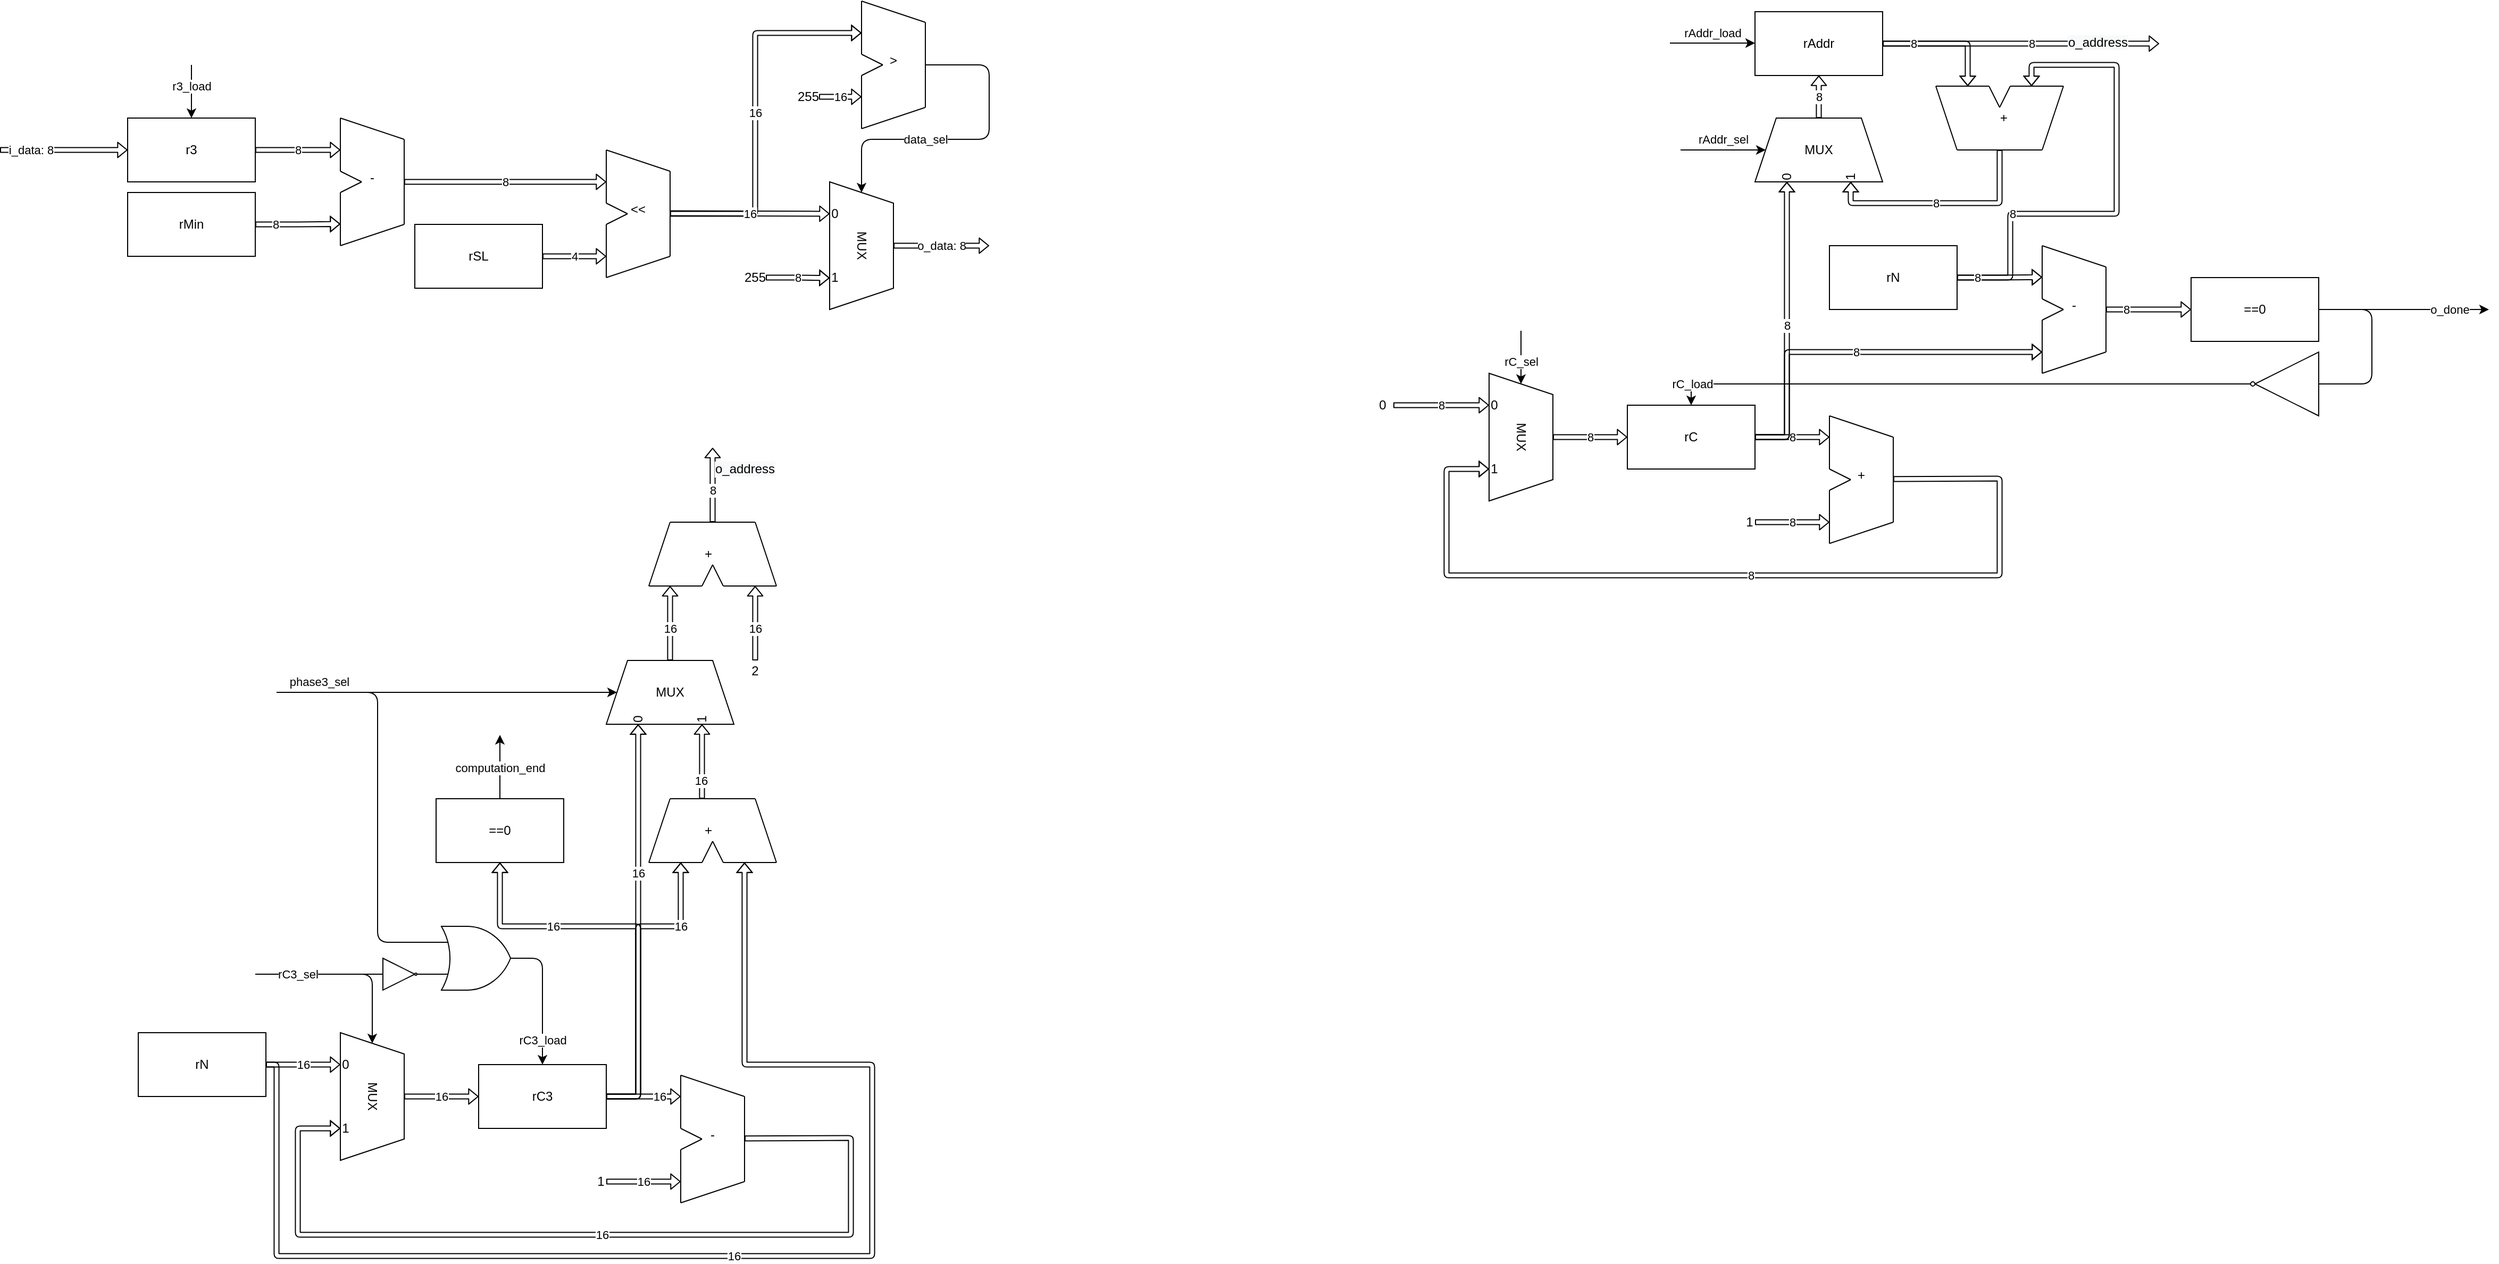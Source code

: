 <mxfile version="14.4.3" type="device"><diagram name="Page-1" id="099fd60b-425b-db50-ffb0-6b813814b670"><mxGraphModel dx="1596" dy="705" grid="1" gridSize="10" guides="1" tooltips="1" connect="1" arrows="1" fold="1" page="1" pageScale="1" pageWidth="850" pageHeight="1100" background="none" math="0" shadow="0"><root><mxCell id="0"/><mxCell id="1" parent="0"/><mxCell id="DctXpo7cY7K24EVwvQZ8-41" value="8" style="shape=flexArrow;endArrow=classic;html=1;width=4.571;endSize=2.617;endWidth=8.816;" parent="1" edge="1"><mxGeometry width="50" height="50" relative="1" as="geometry"><mxPoint x="-420" y="210" as="sourcePoint"/><mxPoint x="-230" y="210" as="targetPoint"/></mxGeometry></mxCell><mxCell id="DctXpo7cY7K24EVwvQZ8-40" value="i_data: 8" style="shape=flexArrow;endArrow=classic;html=1;width=4.571;endSize=2.617;endWidth=8.816;entryX=0;entryY=0.5;entryDx=0;entryDy=0;" parent="1" edge="1"><mxGeometry x="-0.5" width="50" height="50" relative="1" as="geometry"><mxPoint x="-800" y="180" as="sourcePoint"/><mxPoint x="-680" y="180" as="targetPoint"/><mxPoint x="-1" as="offset"/></mxGeometry></mxCell><mxCell id="h8PczWsrWUy8jtuCrL9B-33" value="&#10;&#10;&#10;-&#10;" style="group;fillColor=#FFFFFF;" parent="1" vertex="1" connectable="0"><mxGeometry x="-480" y="150" width="60" height="120" as="geometry"/></mxCell><mxCell id="h8PczWsrWUy8jtuCrL9B-34" value="" style="endArrow=none;html=1;" parent="h8PczWsrWUy8jtuCrL9B-33" edge="1"><mxGeometry width="50" height="50" relative="1" as="geometry"><mxPoint y="120" as="sourcePoint"/><mxPoint y="70" as="targetPoint"/></mxGeometry></mxCell><mxCell id="h8PczWsrWUy8jtuCrL9B-35" value="" style="endArrow=none;html=1;" parent="h8PczWsrWUy8jtuCrL9B-33" edge="1"><mxGeometry width="50" height="50" relative="1" as="geometry"><mxPoint x="60" y="100" as="sourcePoint"/><mxPoint x="60" y="20" as="targetPoint"/></mxGeometry></mxCell><mxCell id="h8PczWsrWUy8jtuCrL9B-36" value="" style="endArrow=none;html=1;" parent="h8PczWsrWUy8jtuCrL9B-33" edge="1"><mxGeometry width="50" height="50" relative="1" as="geometry"><mxPoint y="50" as="sourcePoint"/><mxPoint as="targetPoint"/></mxGeometry></mxCell><mxCell id="h8PczWsrWUy8jtuCrL9B-37" value="" style="endArrow=none;html=1;" parent="h8PczWsrWUy8jtuCrL9B-33" edge="1"><mxGeometry width="50" height="50" relative="1" as="geometry"><mxPoint x="20" y="60" as="sourcePoint"/><mxPoint y="50" as="targetPoint"/></mxGeometry></mxCell><mxCell id="h8PczWsrWUy8jtuCrL9B-38" value="" style="endArrow=none;html=1;" parent="h8PczWsrWUy8jtuCrL9B-33" edge="1"><mxGeometry width="50" height="50" relative="1" as="geometry"><mxPoint x="20" y="60" as="sourcePoint"/><mxPoint y="70" as="targetPoint"/></mxGeometry></mxCell><mxCell id="h8PczWsrWUy8jtuCrL9B-39" value="" style="endArrow=none;html=1;" parent="h8PczWsrWUy8jtuCrL9B-33" edge="1"><mxGeometry width="50" height="50" relative="1" as="geometry"><mxPoint y="120" as="sourcePoint"/><mxPoint x="60" y="100" as="targetPoint"/></mxGeometry></mxCell><mxCell id="h8PczWsrWUy8jtuCrL9B-40" value="" style="endArrow=none;html=1;" parent="h8PczWsrWUy8jtuCrL9B-33" edge="1"><mxGeometry width="50" height="50" relative="1" as="geometry"><mxPoint as="sourcePoint"/><mxPoint x="60" y="20" as="targetPoint"/></mxGeometry></mxCell><mxCell id="h8PczWsrWUy8jtuCrL9B-41" value="rMin" style="rounded=0;whiteSpace=wrap;html=1;fillColor=#FFFFFF;" parent="1" vertex="1"><mxGeometry x="-680" y="220" width="120" height="60" as="geometry"/></mxCell><mxCell id="h8PczWsrWUy8jtuCrL9B-42" value="8" style="shape=flexArrow;endArrow=classic;html=1;width=4.571;endSize=2.617;endWidth=8.816;entryX=0;entryY=0.5;entryDx=0;entryDy=0;exitX=1;exitY=0.5;exitDx=0;exitDy=0;" parent="1" source="h8PczWsrWUy8jtuCrL9B-41" edge="1"><mxGeometry x="-0.5" width="50" height="50" relative="1" as="geometry"><mxPoint x="-600" y="249.58" as="sourcePoint"/><mxPoint x="-480" y="249.58" as="targetPoint"/><mxPoint x="-1" as="offset"/><Array as="points"><mxPoint x="-520" y="250"/></Array></mxGeometry></mxCell><mxCell id="h8PczWsrWUy8jtuCrL9B-51" value="&#10;&#10;&#10;&lt;&lt;" style="group;fillColor=#FFFFFF;" parent="1" vertex="1" connectable="0"><mxGeometry x="-230" y="180" width="60" height="120" as="geometry"/></mxCell><mxCell id="h8PczWsrWUy8jtuCrL9B-52" value="" style="endArrow=none;html=1;" parent="h8PczWsrWUy8jtuCrL9B-51" edge="1"><mxGeometry width="50" height="50" relative="1" as="geometry"><mxPoint y="120" as="sourcePoint"/><mxPoint y="70" as="targetPoint"/></mxGeometry></mxCell><mxCell id="h8PczWsrWUy8jtuCrL9B-53" value="" style="endArrow=none;html=1;" parent="h8PczWsrWUy8jtuCrL9B-51" edge="1"><mxGeometry width="50" height="50" relative="1" as="geometry"><mxPoint x="60" y="100" as="sourcePoint"/><mxPoint x="60" y="20" as="targetPoint"/></mxGeometry></mxCell><mxCell id="h8PczWsrWUy8jtuCrL9B-54" value="" style="endArrow=none;html=1;" parent="h8PczWsrWUy8jtuCrL9B-51" edge="1"><mxGeometry width="50" height="50" relative="1" as="geometry"><mxPoint y="50" as="sourcePoint"/><mxPoint as="targetPoint"/></mxGeometry></mxCell><mxCell id="h8PczWsrWUy8jtuCrL9B-55" value="" style="endArrow=none;html=1;" parent="h8PczWsrWUy8jtuCrL9B-51" edge="1"><mxGeometry width="50" height="50" relative="1" as="geometry"><mxPoint x="20" y="60" as="sourcePoint"/><mxPoint y="50" as="targetPoint"/></mxGeometry></mxCell><mxCell id="h8PczWsrWUy8jtuCrL9B-56" value="" style="endArrow=none;html=1;" parent="h8PczWsrWUy8jtuCrL9B-51" edge="1"><mxGeometry width="50" height="50" relative="1" as="geometry"><mxPoint x="20" y="60" as="sourcePoint"/><mxPoint y="70" as="targetPoint"/></mxGeometry></mxCell><mxCell id="h8PczWsrWUy8jtuCrL9B-57" value="" style="endArrow=none;html=1;" parent="h8PczWsrWUy8jtuCrL9B-51" edge="1"><mxGeometry width="50" height="50" relative="1" as="geometry"><mxPoint y="120" as="sourcePoint"/><mxPoint x="60" y="100" as="targetPoint"/></mxGeometry></mxCell><mxCell id="h8PczWsrWUy8jtuCrL9B-58" value="" style="endArrow=none;html=1;" parent="h8PczWsrWUy8jtuCrL9B-51" edge="1"><mxGeometry width="50" height="50" relative="1" as="geometry"><mxPoint as="sourcePoint"/><mxPoint x="60" y="20" as="targetPoint"/></mxGeometry></mxCell><mxCell id="h8PczWsrWUy8jtuCrL9B-59" value="rSL" style="rounded=0;whiteSpace=wrap;html=1;fillColor=#FFFFFF;" parent="1" vertex="1"><mxGeometry x="-410" y="250" width="120" height="60" as="geometry"/></mxCell><mxCell id="h8PczWsrWUy8jtuCrL9B-60" value="4" style="shape=flexArrow;endArrow=classic;html=1;width=4.571;endSize=2.617;endWidth=8.816;exitX=1;exitY=0.5;exitDx=0;exitDy=0;" parent="1" source="h8PczWsrWUy8jtuCrL9B-59" edge="1"><mxGeometry width="50" height="50" relative="1" as="geometry"><mxPoint x="-410" y="220" as="sourcePoint"/><mxPoint x="-230" y="280" as="targetPoint"/></mxGeometry></mxCell><mxCell id="h8PczWsrWUy8jtuCrL9B-62" value="16" style="shape=flexArrow;endArrow=classic;html=1;width=4.571;endSize=2.617;endWidth=8.816;" parent="1" edge="1"><mxGeometry width="50" height="50" relative="1" as="geometry"><mxPoint x="-170" y="240" as="sourcePoint"/><mxPoint x="10" y="70" as="targetPoint"/><Array as="points"><mxPoint x="-90" y="240"/><mxPoint x="-90" y="70"/></Array></mxGeometry></mxCell><mxCell id="h8PczWsrWUy8jtuCrL9B-63" value="&#10;&#10;&#10;&gt;" style="group;fillColor=#FFFFFF;" parent="1" vertex="1" connectable="0"><mxGeometry x="10" y="40" width="60" height="120" as="geometry"/></mxCell><mxCell id="h8PczWsrWUy8jtuCrL9B-64" value="" style="endArrow=none;html=1;" parent="h8PczWsrWUy8jtuCrL9B-63" edge="1"><mxGeometry width="50" height="50" relative="1" as="geometry"><mxPoint y="120" as="sourcePoint"/><mxPoint y="70" as="targetPoint"/></mxGeometry></mxCell><mxCell id="h8PczWsrWUy8jtuCrL9B-65" value="" style="endArrow=none;html=1;" parent="h8PczWsrWUy8jtuCrL9B-63" edge="1"><mxGeometry width="50" height="50" relative="1" as="geometry"><mxPoint x="60" y="100" as="sourcePoint"/><mxPoint x="60" y="20" as="targetPoint"/></mxGeometry></mxCell><mxCell id="h8PczWsrWUy8jtuCrL9B-66" value="" style="endArrow=none;html=1;" parent="h8PczWsrWUy8jtuCrL9B-63" edge="1"><mxGeometry width="50" height="50" relative="1" as="geometry"><mxPoint y="50" as="sourcePoint"/><mxPoint as="targetPoint"/></mxGeometry></mxCell><mxCell id="h8PczWsrWUy8jtuCrL9B-67" value="" style="endArrow=none;html=1;" parent="h8PczWsrWUy8jtuCrL9B-63" edge="1"><mxGeometry width="50" height="50" relative="1" as="geometry"><mxPoint x="20" y="60" as="sourcePoint"/><mxPoint y="50" as="targetPoint"/></mxGeometry></mxCell><mxCell id="h8PczWsrWUy8jtuCrL9B-68" value="" style="endArrow=none;html=1;" parent="h8PczWsrWUy8jtuCrL9B-63" edge="1"><mxGeometry width="50" height="50" relative="1" as="geometry"><mxPoint x="20" y="60" as="sourcePoint"/><mxPoint y="70" as="targetPoint"/></mxGeometry></mxCell><mxCell id="h8PczWsrWUy8jtuCrL9B-69" value="" style="endArrow=none;html=1;" parent="h8PczWsrWUy8jtuCrL9B-63" edge="1"><mxGeometry width="50" height="50" relative="1" as="geometry"><mxPoint y="120" as="sourcePoint"/><mxPoint x="60" y="100" as="targetPoint"/></mxGeometry></mxCell><mxCell id="h8PczWsrWUy8jtuCrL9B-70" value="" style="endArrow=none;html=1;" parent="h8PczWsrWUy8jtuCrL9B-63" edge="1"><mxGeometry width="50" height="50" relative="1" as="geometry"><mxPoint as="sourcePoint"/><mxPoint x="60" y="20" as="targetPoint"/></mxGeometry></mxCell><mxCell id="h8PczWsrWUy8jtuCrL9B-71" value="16" style="shape=flexArrow;endArrow=classic;html=1;width=4.571;endSize=2.617;endWidth=8.816;" parent="1" edge="1"><mxGeometry width="50" height="50" relative="1" as="geometry"><mxPoint x="-30" y="130" as="sourcePoint"/><mxPoint x="10" y="130" as="targetPoint"/></mxGeometry></mxCell><mxCell id="h8PczWsrWUy8jtuCrL9B-73" value="255" style="text;html=1;strokeColor=none;fillColor=none;align=center;verticalAlign=middle;whiteSpace=wrap;rounded=0;" parent="1" vertex="1"><mxGeometry x="-50" y="120" width="20" height="20" as="geometry"/></mxCell><mxCell id="h8PczWsrWUy8jtuCrL9B-74" value="" style="group" parent="1" vertex="1" connectable="0"><mxGeometry x="-20" y="210" width="60" height="120" as="geometry"/></mxCell><mxCell id="h8PczWsrWUy8jtuCrL9B-75" value="MUX" style="shape=trapezoid;perimeter=trapezoidPerimeter;whiteSpace=wrap;html=1;fixedSize=1;size=20;rotation=90;" parent="h8PczWsrWUy8jtuCrL9B-74" vertex="1"><mxGeometry x="-30" y="30" width="120" height="60" as="geometry"/></mxCell><mxCell id="h8PczWsrWUy8jtuCrL9B-76" value="0" style="text;html=1;strokeColor=none;fillColor=none;align=center;verticalAlign=middle;whiteSpace=wrap;rounded=0;" parent="h8PczWsrWUy8jtuCrL9B-74" vertex="1"><mxGeometry y="20" width="10" height="20" as="geometry"/></mxCell><mxCell id="h8PczWsrWUy8jtuCrL9B-77" value="1" style="text;html=1;strokeColor=none;fillColor=none;align=center;verticalAlign=middle;whiteSpace=wrap;rounded=0;" parent="h8PczWsrWUy8jtuCrL9B-74" vertex="1"><mxGeometry y="80" width="10" height="20" as="geometry"/></mxCell><mxCell id="h8PczWsrWUy8jtuCrL9B-78" value="8" style="shape=flexArrow;endArrow=classic;html=1;width=4.571;endSize=2.617;endWidth=8.816;entryX=0;entryY=0.5;entryDx=0;entryDy=0;" parent="1" edge="1"><mxGeometry width="50" height="50" relative="1" as="geometry"><mxPoint x="-80" y="300" as="sourcePoint"/><mxPoint x="-20" y="300.42" as="targetPoint"/><Array as="points"><mxPoint x="-50" y="300"/></Array></mxGeometry></mxCell><mxCell id="h8PczWsrWUy8jtuCrL9B-79" value="255" style="text;html=1;strokeColor=none;fillColor=none;align=center;verticalAlign=middle;whiteSpace=wrap;rounded=0;" parent="1" vertex="1"><mxGeometry x="-100" y="290" width="20" height="20" as="geometry"/></mxCell><mxCell id="h8PczWsrWUy8jtuCrL9B-80" value="data_sel" style="endArrow=classic;html=1;entryX=0;entryY=0.5;entryDx=0;entryDy=0;" parent="1" target="h8PczWsrWUy8jtuCrL9B-75" edge="1"><mxGeometry x="0.267" width="50" height="50" relative="1" as="geometry"><mxPoint x="70" y="100" as="sourcePoint"/><mxPoint x="-180" y="210" as="targetPoint"/><Array as="points"><mxPoint x="130" y="100"/><mxPoint x="130" y="170"/><mxPoint x="10" y="170"/></Array><mxPoint as="offset"/></mxGeometry></mxCell><mxCell id="h8PczWsrWUy8jtuCrL9B-81" value="o_data: 8" style="shape=flexArrow;endArrow=classic;html=1;width=4.571;endSize=2.617;endWidth=8.816;exitX=0.5;exitY=0;exitDx=0;exitDy=0;" parent="1" source="h8PczWsrWUy8jtuCrL9B-75" edge="1"><mxGeometry width="50" height="50" relative="1" as="geometry"><mxPoint x="-70" y="310" as="sourcePoint"/><mxPoint x="130" y="270" as="targetPoint"/><Array as="points"/></mxGeometry></mxCell><mxCell id="h8PczWsrWUy8jtuCrL9B-106" value="" style="group" parent="1" vertex="1" connectable="0"><mxGeometry x="600" y="390" width="60" height="120" as="geometry"/></mxCell><mxCell id="h8PczWsrWUy8jtuCrL9B-107" value="MUX" style="shape=trapezoid;perimeter=trapezoidPerimeter;whiteSpace=wrap;html=1;fixedSize=1;size=20;rotation=90;" parent="h8PczWsrWUy8jtuCrL9B-106" vertex="1"><mxGeometry x="-30" y="30" width="120" height="60" as="geometry"/></mxCell><mxCell id="h8PczWsrWUy8jtuCrL9B-108" value="0" style="text;html=1;strokeColor=none;fillColor=none;align=center;verticalAlign=middle;whiteSpace=wrap;rounded=0;" parent="h8PczWsrWUy8jtuCrL9B-106" vertex="1"><mxGeometry y="20" width="10" height="20" as="geometry"/></mxCell><mxCell id="h8PczWsrWUy8jtuCrL9B-109" value="1" style="text;html=1;strokeColor=none;fillColor=none;align=center;verticalAlign=middle;whiteSpace=wrap;rounded=0;" parent="h8PczWsrWUy8jtuCrL9B-106" vertex="1"><mxGeometry y="80" width="10" height="20" as="geometry"/></mxCell><mxCell id="h8PczWsrWUy8jtuCrL9B-110" value="rC_sel" style="endArrow=classic;html=1;entryX=0;entryY=0.5;entryDx=0;entryDy=0;" parent="1" target="h8PczWsrWUy8jtuCrL9B-107" edge="1"><mxGeometry x="0.2" width="50" height="50" relative="1" as="geometry"><mxPoint x="630" y="350" as="sourcePoint"/><mxPoint x="790" y="430" as="targetPoint"/><mxPoint y="-1" as="offset"/></mxGeometry></mxCell><mxCell id="h8PczWsrWUy8jtuCrL9B-111" value="rC" style="rounded=0;whiteSpace=wrap;html=1;fillColor=#FFFFFF;" parent="1" vertex="1"><mxGeometry x="730" y="420" width="120" height="60" as="geometry"/></mxCell><mxCell id="h8PczWsrWUy8jtuCrL9B-113" value="8" style="shape=flexArrow;endArrow=classic;html=1;width=4.571;endSize=2.617;endWidth=8.816;exitX=0.5;exitY=0;exitDx=0;exitDy=0;entryX=0;entryY=0.5;entryDx=0;entryDy=0;" parent="1" source="h8PczWsrWUy8jtuCrL9B-107" target="h8PczWsrWUy8jtuCrL9B-111" edge="1"><mxGeometry width="50" height="50" relative="1" as="geometry"><mxPoint x="680" y="400" as="sourcePoint"/><mxPoint x="800" y="400" as="targetPoint"/></mxGeometry></mxCell><mxCell id="h8PczWsrWUy8jtuCrL9B-114" value="&#10;&#10;&#10;+" style="group;fillColor=#FFFFFF;" parent="1" vertex="1" connectable="0"><mxGeometry x="920" y="430" width="60" height="120" as="geometry"/></mxCell><mxCell id="h8PczWsrWUy8jtuCrL9B-115" value="" style="endArrow=none;html=1;" parent="h8PczWsrWUy8jtuCrL9B-114" edge="1"><mxGeometry width="50" height="50" relative="1" as="geometry"><mxPoint y="120" as="sourcePoint"/><mxPoint y="70" as="targetPoint"/></mxGeometry></mxCell><mxCell id="h8PczWsrWUy8jtuCrL9B-116" value="" style="endArrow=none;html=1;" parent="h8PczWsrWUy8jtuCrL9B-114" edge="1"><mxGeometry width="50" height="50" relative="1" as="geometry"><mxPoint y="50" as="sourcePoint"/><mxPoint as="targetPoint"/></mxGeometry></mxCell><mxCell id="h8PczWsrWUy8jtuCrL9B-117" value="" style="endArrow=none;html=1;" parent="h8PczWsrWUy8jtuCrL9B-114" edge="1"><mxGeometry width="50" height="50" relative="1" as="geometry"><mxPoint x="20" y="60" as="sourcePoint"/><mxPoint y="50" as="targetPoint"/></mxGeometry></mxCell><mxCell id="h8PczWsrWUy8jtuCrL9B-118" value="" style="endArrow=none;html=1;" parent="h8PczWsrWUy8jtuCrL9B-114" edge="1"><mxGeometry width="50" height="50" relative="1" as="geometry"><mxPoint x="20" y="60" as="sourcePoint"/><mxPoint y="70" as="targetPoint"/></mxGeometry></mxCell><mxCell id="h8PczWsrWUy8jtuCrL9B-119" value="" style="endArrow=none;html=1;" parent="h8PczWsrWUy8jtuCrL9B-114" edge="1"><mxGeometry width="50" height="50" relative="1" as="geometry"><mxPoint y="120" as="sourcePoint"/><mxPoint x="60" y="100" as="targetPoint"/></mxGeometry></mxCell><mxCell id="h8PczWsrWUy8jtuCrL9B-120" value="" style="endArrow=none;html=1;" parent="h8PczWsrWUy8jtuCrL9B-114" edge="1"><mxGeometry width="50" height="50" relative="1" as="geometry"><mxPoint as="sourcePoint"/><mxPoint x="60" y="20" as="targetPoint"/></mxGeometry></mxCell><mxCell id="h8PczWsrWUy8jtuCrL9B-121" value="" style="endArrow=none;html=1;" parent="h8PczWsrWUy8jtuCrL9B-114" edge="1"><mxGeometry width="50" height="50" relative="1" as="geometry"><mxPoint x="60" y="100" as="sourcePoint"/><mxPoint x="60" y="20" as="targetPoint"/></mxGeometry></mxCell><mxCell id="h8PczWsrWUy8jtuCrL9B-122" value="8" style="shape=flexArrow;endArrow=classic;html=1;width=4.571;endSize=2.617;endWidth=8.816;exitX=1;exitY=0.5;exitDx=0;exitDy=0;" parent="1" source="h8PczWsrWUy8jtuCrL9B-111" edge="1"><mxGeometry width="50" height="50" relative="1" as="geometry"><mxPoint x="670" y="460" as="sourcePoint"/><mxPoint x="920" y="450" as="targetPoint"/></mxGeometry></mxCell><mxCell id="h8PczWsrWUy8jtuCrL9B-123" value="8" style="shape=flexArrow;endArrow=classic;html=1;width=4.571;endSize=2.617;endWidth=8.816;exitX=1;exitY=0.5;exitDx=0;exitDy=0;" parent="1" edge="1"><mxGeometry width="50" height="50" relative="1" as="geometry"><mxPoint x="850" y="530" as="sourcePoint"/><mxPoint x="920" y="530" as="targetPoint"/></mxGeometry></mxCell><mxCell id="h8PczWsrWUy8jtuCrL9B-124" value="1" style="text;html=1;strokeColor=none;fillColor=none;align=center;verticalAlign=middle;whiteSpace=wrap;rounded=0;" parent="1" vertex="1"><mxGeometry x="840" y="520" width="10" height="20" as="geometry"/></mxCell><mxCell id="h8PczWsrWUy8jtuCrL9B-125" value="8" style="shape=flexArrow;endArrow=classic;html=1;width=4.571;endSize=2.617;endWidth=8.816;exitX=1;exitY=0.5;exitDx=0;exitDy=0;entryX=0.75;entryY=1;entryDx=0;entryDy=0;" parent="1" target="h8PczWsrWUy8jtuCrL9B-107" edge="1"><mxGeometry width="50" height="50" relative="1" as="geometry"><mxPoint x="980" y="489.41" as="sourcePoint"/><mxPoint x="1050" y="489.41" as="targetPoint"/><Array as="points"><mxPoint x="1080" y="489"/><mxPoint x="1080" y="580"/><mxPoint x="560" y="580"/><mxPoint x="560" y="480"/></Array></mxGeometry></mxCell><mxCell id="h8PczWsrWUy8jtuCrL9B-126" value="8" style="shape=flexArrow;endArrow=classic;html=1;width=4.571;endSize=2.617;endWidth=8.816;exitX=1;exitY=0.5;exitDx=0;exitDy=0;" parent="1" source="h8PczWsrWUy8jtuCrL9B-111" edge="1"><mxGeometry width="50" height="50" relative="1" as="geometry"><mxPoint x="985" y="370" as="sourcePoint"/><mxPoint x="880" y="210" as="targetPoint"/><Array as="points"><mxPoint x="880" y="450"/></Array></mxGeometry></mxCell><mxCell id="h8PczWsrWUy8jtuCrL9B-128" value="8" style="shape=flexArrow;endArrow=classic;html=1;width=4.571;endSize=2.617;endWidth=8.816;exitX=1;exitY=0.5;exitDx=0;exitDy=0;entryX=0;entryY=0.5;entryDx=0;entryDy=0;" parent="1" target="h8PczWsrWUy8jtuCrL9B-108" edge="1"><mxGeometry width="50" height="50" relative="1" as="geometry"><mxPoint x="510" y="420" as="sourcePoint"/><mxPoint x="590" y="330" as="targetPoint"/></mxGeometry></mxCell><mxCell id="h8PczWsrWUy8jtuCrL9B-130" value="0" style="text;html=1;strokeColor=none;fillColor=none;align=center;verticalAlign=middle;whiteSpace=wrap;rounded=0;" parent="1" vertex="1"><mxGeometry x="490" y="410" width="20" height="20" as="geometry"/></mxCell><mxCell id="h8PczWsrWUy8jtuCrL9B-131" value="8" style="shape=flexArrow;endArrow=classic;html=1;width=4.571;endSize=2.617;endWidth=8.816;exitX=1;exitY=0.5;exitDx=0;exitDy=0;" parent="1" edge="1"><mxGeometry width="50" height="50" relative="1" as="geometry"><mxPoint x="850.0" y="450" as="sourcePoint"/><mxPoint x="1120" y="370" as="targetPoint"/><Array as="points"><mxPoint x="880" y="450"/><mxPoint x="880" y="370"/></Array></mxGeometry></mxCell><mxCell id="h8PczWsrWUy8jtuCrL9B-133" value="&#10;&#10;&#10;-&#10;" style="group;fillColor=#FFFFFF;" parent="1" vertex="1" connectable="0"><mxGeometry x="1120" y="270" width="60" height="120" as="geometry"/></mxCell><mxCell id="h8PczWsrWUy8jtuCrL9B-134" value="" style="endArrow=none;html=1;" parent="h8PczWsrWUy8jtuCrL9B-133" edge="1"><mxGeometry width="50" height="50" relative="1" as="geometry"><mxPoint y="120" as="sourcePoint"/><mxPoint y="70" as="targetPoint"/></mxGeometry></mxCell><mxCell id="h8PczWsrWUy8jtuCrL9B-135" value="" style="endArrow=none;html=1;" parent="h8PczWsrWUy8jtuCrL9B-133" edge="1"><mxGeometry width="50" height="50" relative="1" as="geometry"><mxPoint x="60" y="100" as="sourcePoint"/><mxPoint x="60" y="20" as="targetPoint"/></mxGeometry></mxCell><mxCell id="h8PczWsrWUy8jtuCrL9B-136" value="" style="endArrow=none;html=1;" parent="h8PczWsrWUy8jtuCrL9B-133" edge="1"><mxGeometry width="50" height="50" relative="1" as="geometry"><mxPoint y="50" as="sourcePoint"/><mxPoint as="targetPoint"/></mxGeometry></mxCell><mxCell id="h8PczWsrWUy8jtuCrL9B-137" value="" style="endArrow=none;html=1;" parent="h8PczWsrWUy8jtuCrL9B-133" edge="1"><mxGeometry width="50" height="50" relative="1" as="geometry"><mxPoint x="20" y="60" as="sourcePoint"/><mxPoint y="50" as="targetPoint"/></mxGeometry></mxCell><mxCell id="h8PczWsrWUy8jtuCrL9B-138" value="" style="endArrow=none;html=1;" parent="h8PczWsrWUy8jtuCrL9B-133" edge="1"><mxGeometry width="50" height="50" relative="1" as="geometry"><mxPoint x="20" y="60" as="sourcePoint"/><mxPoint y="70" as="targetPoint"/></mxGeometry></mxCell><mxCell id="h8PczWsrWUy8jtuCrL9B-139" value="" style="endArrow=none;html=1;" parent="h8PczWsrWUy8jtuCrL9B-133" edge="1"><mxGeometry width="50" height="50" relative="1" as="geometry"><mxPoint y="120" as="sourcePoint"/><mxPoint x="60" y="100" as="targetPoint"/></mxGeometry></mxCell><mxCell id="h8PczWsrWUy8jtuCrL9B-140" value="" style="endArrow=none;html=1;" parent="h8PczWsrWUy8jtuCrL9B-133" edge="1"><mxGeometry width="50" height="50" relative="1" as="geometry"><mxPoint as="sourcePoint"/><mxPoint x="60" y="20" as="targetPoint"/></mxGeometry></mxCell><mxCell id="h8PczWsrWUy8jtuCrL9B-142" value="rN" style="rounded=0;whiteSpace=wrap;html=1;fillColor=#FFFFFF;" parent="1" vertex="1"><mxGeometry x="920" y="270" width="120" height="60" as="geometry"/></mxCell><mxCell id="h8PczWsrWUy8jtuCrL9B-144" value="==0" style="rounded=0;whiteSpace=wrap;html=1;fillColor=#FFFFFF;" parent="1" vertex="1"><mxGeometry x="1260" y="300" width="120" height="60" as="geometry"/></mxCell><mxCell id="h8PczWsrWUy8jtuCrL9B-145" value="8" style="shape=flexArrow;endArrow=classic;html=1;width=4.571;endSize=2.617;endWidth=8.816;entryX=0;entryY=0.5;entryDx=0;entryDy=0;" parent="1" target="h8PczWsrWUy8jtuCrL9B-144" edge="1"><mxGeometry x="-0.5" width="50" height="50" relative="1" as="geometry"><mxPoint x="1180" y="330" as="sourcePoint"/><mxPoint x="1130" y="309.58" as="targetPoint"/><mxPoint x="-1" as="offset"/><Array as="points"/></mxGeometry></mxCell><mxCell id="h8PczWsrWUy8jtuCrL9B-146" value="rC_load" style="endArrow=classic;html=1;entryX=0.5;entryY=0;entryDx=0;entryDy=0;exitX=1;exitY=0.5;exitDx=0;exitDy=0;" parent="1" source="h8PczWsrWUy8jtuCrL9B-148" target="h8PczWsrWUy8jtuCrL9B-111" edge="1"><mxGeometry x="0.925" width="50" height="50" relative="1" as="geometry"><mxPoint x="1380" y="330" as="sourcePoint"/><mxPoint x="1320" y="450" as="targetPoint"/><Array as="points"><mxPoint x="790" y="400"/></Array><mxPoint x="1" as="offset"/></mxGeometry></mxCell><mxCell id="h8PczWsrWUy8jtuCrL9B-147" value="o_done" style="endArrow=classic;html=1;exitX=1;exitY=0.5;exitDx=0;exitDy=0;" parent="1" source="h8PczWsrWUy8jtuCrL9B-144" edge="1"><mxGeometry x="0.538" width="50" height="50" relative="1" as="geometry"><mxPoint x="1500" y="150" as="sourcePoint"/><mxPoint x="1540" y="330" as="targetPoint"/><mxPoint as="offset"/></mxGeometry></mxCell><mxCell id="h8PczWsrWUy8jtuCrL9B-148" value="" style="verticalLabelPosition=bottom;shadow=0;dashed=0;align=center;html=1;verticalAlign=top;shape=mxgraph.electrical.logic_gates.buffer2;negating=1;rotation=-180;" parent="1" vertex="1"><mxGeometry x="1300" y="370" width="100" height="60" as="geometry"/></mxCell><mxCell id="h8PczWsrWUy8jtuCrL9B-149" value="" style="endArrow=none;html=1;entryX=1;entryY=0.5;entryDx=0;entryDy=0;exitX=0;exitY=0.5;exitDx=0;exitDy=0;" parent="1" source="h8PczWsrWUy8jtuCrL9B-148" target="h8PczWsrWUy8jtuCrL9B-144" edge="1"><mxGeometry width="50" height="50" relative="1" as="geometry"><mxPoint x="1110" y="350" as="sourcePoint"/><mxPoint x="1160" y="300" as="targetPoint"/><Array as="points"><mxPoint x="1430" y="400"/><mxPoint x="1430" y="330"/></Array></mxGeometry></mxCell><mxCell id="h8PczWsrWUy8jtuCrL9B-150" value="r3" style="rounded=0;whiteSpace=wrap;html=1;fillColor=#FFFFFF;" parent="1" vertex="1"><mxGeometry x="-680" y="150" width="120" height="60" as="geometry"/></mxCell><mxCell id="h8PczWsrWUy8jtuCrL9B-151" value="8" style="shape=flexArrow;endArrow=classic;html=1;width=4.571;endSize=2.617;endWidth=8.816;entryX=0;entryY=0.5;entryDx=0;entryDy=0;exitX=1;exitY=0.5;exitDx=0;exitDy=0;" parent="1" source="h8PczWsrWUy8jtuCrL9B-150" edge="1"><mxGeometry width="50" height="50" relative="1" as="geometry"><mxPoint x="-530" y="130" as="sourcePoint"/><mxPoint x="-480" y="180" as="targetPoint"/><mxPoint as="offset"/></mxGeometry></mxCell><mxCell id="h8PczWsrWUy8jtuCrL9B-152" value="r3_load" style="endArrow=classic;html=1;entryX=0.5;entryY=0;entryDx=0;entryDy=0;" parent="1" target="h8PczWsrWUy8jtuCrL9B-150" edge="1"><mxGeometry x="-0.2" width="50" height="50" relative="1" as="geometry"><mxPoint x="-620" y="100" as="sourcePoint"/><mxPoint x="-630.0" y="130" as="targetPoint"/><Array as="points"/><mxPoint as="offset"/></mxGeometry></mxCell><mxCell id="N5iIS47d8a-YRc5lZHjs-1" value="rAddr" style="rounded=0;whiteSpace=wrap;html=1;fillColor=#FFFFFF;" parent="1" vertex="1"><mxGeometry x="850" y="50" width="120" height="60" as="geometry"/></mxCell><mxCell id="N5iIS47d8a-YRc5lZHjs-2" value="" style="group;rotation=-90;" parent="1" vertex="1" connectable="0"><mxGeometry x="880" y="120" width="60" height="120" as="geometry"/></mxCell><mxCell id="N5iIS47d8a-YRc5lZHjs-3" value="MUX" style="shape=trapezoid;perimeter=trapezoidPerimeter;whiteSpace=wrap;html=1;fixedSize=1;size=20;rotation=0;" parent="N5iIS47d8a-YRc5lZHjs-2" vertex="1"><mxGeometry x="-30" y="30" width="120" height="60" as="geometry"/></mxCell><mxCell id="N5iIS47d8a-YRc5lZHjs-4" value="0" style="text;html=1;strokeColor=none;fillColor=none;align=center;verticalAlign=middle;whiteSpace=wrap;rounded=0;rotation=-90;" parent="N5iIS47d8a-YRc5lZHjs-2" vertex="1"><mxGeometry x="-5" y="75" width="10" height="20" as="geometry"/></mxCell><mxCell id="N5iIS47d8a-YRc5lZHjs-5" value="1" style="text;html=1;strokeColor=none;fillColor=none;align=center;verticalAlign=middle;whiteSpace=wrap;rounded=0;rotation=-90;" parent="N5iIS47d8a-YRc5lZHjs-2" vertex="1"><mxGeometry x="55" y="75" width="10" height="20" as="geometry"/></mxCell><mxCell id="N5iIS47d8a-YRc5lZHjs-6" value="8" style="shape=flexArrow;endArrow=classic;html=1;width=4.571;endSize=2.617;endWidth=8.816;exitX=0.5;exitY=0;exitDx=0;exitDy=0;entryX=0.5;entryY=1;entryDx=0;entryDy=0;" parent="1" source="N5iIS47d8a-YRc5lZHjs-3" target="N5iIS47d8a-YRc5lZHjs-1" edge="1"><mxGeometry width="50" height="50" relative="1" as="geometry"><mxPoint x="960" y="140" as="sourcePoint"/><mxPoint x="1030" y="140" as="targetPoint"/></mxGeometry></mxCell><mxCell id="N5iIS47d8a-YRc5lZHjs-7" value="&#10;&#10;&#10;+" style="group;fillColor=#FFFFFF;rotation=90;" parent="1" vertex="1" connectable="0"><mxGeometry x="1050" y="90" width="60" height="120" as="geometry"/></mxCell><mxCell id="N5iIS47d8a-YRc5lZHjs-8" value="" style="endArrow=none;html=1;" parent="N5iIS47d8a-YRc5lZHjs-7" edge="1"><mxGeometry width="50" height="50" relative="1" as="geometry"><mxPoint x="-30" y="30" as="sourcePoint"/><mxPoint x="20" y="30" as="targetPoint"/></mxGeometry></mxCell><mxCell id="N5iIS47d8a-YRc5lZHjs-9" value="" style="endArrow=none;html=1;" parent="N5iIS47d8a-YRc5lZHjs-7" edge="1"><mxGeometry width="50" height="50" relative="1" as="geometry"><mxPoint x="40" y="30" as="sourcePoint"/><mxPoint x="90" y="30" as="targetPoint"/></mxGeometry></mxCell><mxCell id="N5iIS47d8a-YRc5lZHjs-10" value="" style="endArrow=none;html=1;" parent="N5iIS47d8a-YRc5lZHjs-7" edge="1"><mxGeometry width="50" height="50" relative="1" as="geometry"><mxPoint x="30" y="50" as="sourcePoint"/><mxPoint x="40" y="30" as="targetPoint"/></mxGeometry></mxCell><mxCell id="N5iIS47d8a-YRc5lZHjs-11" value="" style="endArrow=none;html=1;" parent="N5iIS47d8a-YRc5lZHjs-7" edge="1"><mxGeometry width="50" height="50" relative="1" as="geometry"><mxPoint x="30" y="50" as="sourcePoint"/><mxPoint x="20" y="30" as="targetPoint"/></mxGeometry></mxCell><mxCell id="N5iIS47d8a-YRc5lZHjs-12" value="" style="endArrow=none;html=1;" parent="N5iIS47d8a-YRc5lZHjs-7" edge="1"><mxGeometry width="50" height="50" relative="1" as="geometry"><mxPoint x="-30" y="30" as="sourcePoint"/><mxPoint x="-10" y="90" as="targetPoint"/></mxGeometry></mxCell><mxCell id="N5iIS47d8a-YRc5lZHjs-13" value="" style="endArrow=none;html=1;" parent="N5iIS47d8a-YRc5lZHjs-7" edge="1"><mxGeometry width="50" height="50" relative="1" as="geometry"><mxPoint x="90" y="30" as="sourcePoint"/><mxPoint x="70" y="90" as="targetPoint"/></mxGeometry></mxCell><mxCell id="N5iIS47d8a-YRc5lZHjs-14" value="" style="endArrow=none;html=1;" parent="N5iIS47d8a-YRc5lZHjs-7" edge="1"><mxGeometry width="50" height="50" relative="1" as="geometry"><mxPoint x="-10" y="90" as="sourcePoint"/><mxPoint x="70" y="90" as="targetPoint"/></mxGeometry></mxCell><mxCell id="N5iIS47d8a-YRc5lZHjs-15" value="8" style="shape=flexArrow;endArrow=classic;html=1;width=4.571;endSize=2.617;endWidth=8.816;exitX=1;exitY=0.5;exitDx=0;exitDy=0;" parent="1" source="h8PczWsrWUy8jtuCrL9B-142" edge="1"><mxGeometry x="-0.5" width="50" height="50" relative="1" as="geometry"><mxPoint x="1050" y="310" as="sourcePoint"/><mxPoint x="1110" y="120" as="targetPoint"/><mxPoint x="-1" as="offset"/><Array as="points"><mxPoint x="1090" y="300"/><mxPoint x="1090" y="240"/><mxPoint x="1190" y="240"/><mxPoint x="1190" y="100"/><mxPoint x="1110" y="100"/></Array></mxGeometry></mxCell><mxCell id="h8PczWsrWUy8jtuCrL9B-143" value="8" style="shape=flexArrow;endArrow=classic;html=1;width=4.571;endSize=2.617;endWidth=8.816;entryX=0;entryY=0.5;entryDx=0;entryDy=0;exitX=1;exitY=0.5;exitDx=0;exitDy=0;" parent="1" source="h8PczWsrWUy8jtuCrL9B-142" edge="1"><mxGeometry x="-0.5" width="50" height="50" relative="1" as="geometry"><mxPoint x="1000" y="299.58" as="sourcePoint"/><mxPoint x="1120" y="299.58" as="targetPoint"/><mxPoint x="-1" as="offset"/><Array as="points"><mxPoint x="1080" y="300"/></Array></mxGeometry></mxCell><mxCell id="N5iIS47d8a-YRc5lZHjs-17" value="8" style="shape=flexArrow;endArrow=classic;html=1;width=4.571;endSize=2.617;endWidth=8.816;entryX=0;entryY=0.5;entryDx=0;entryDy=0;" parent="1" target="N5iIS47d8a-YRc5lZHjs-5" edge="1"><mxGeometry x="0.048" width="50" height="50" relative="1" as="geometry"><mxPoint x="1080" y="180" as="sourcePoint"/><mxPoint x="1270" y="340" as="targetPoint"/><mxPoint as="offset"/><Array as="points"><mxPoint x="1080" y="230"/><mxPoint x="940" y="230"/></Array></mxGeometry></mxCell><mxCell id="N5iIS47d8a-YRc5lZHjs-18" value="8" style="shape=flexArrow;endArrow=classic;html=1;width=4.571;endSize=2.617;endWidth=8.816;exitX=1;exitY=0.5;exitDx=0;exitDy=0;" parent="1" source="N5iIS47d8a-YRc5lZHjs-1" edge="1"><mxGeometry x="0.077" width="50" height="50" relative="1" as="geometry"><mxPoint x="980" y="90" as="sourcePoint"/><mxPoint x="1230" y="80" as="targetPoint"/><mxPoint as="offset"/><Array as="points"/></mxGeometry></mxCell><mxCell id="N5iIS47d8a-YRc5lZHjs-19" value="&lt;span style=&quot;font-size: 12px ; background-color: rgb(248 , 249 , 250)&quot;&gt;o_address&lt;/span&gt;" style="edgeLabel;html=1;align=center;verticalAlign=middle;resizable=0;points=[];" parent="N5iIS47d8a-YRc5lZHjs-18" vertex="1" connectable="0"><mxGeometry x="0.552" y="1" relative="1" as="geometry"><mxPoint as="offset"/></mxGeometry></mxCell><mxCell id="N5iIS47d8a-YRc5lZHjs-16" value="8" style="shape=flexArrow;endArrow=classic;html=1;width=4.571;endSize=2.617;endWidth=8.816;exitX=1;exitY=0.5;exitDx=0;exitDy=0;" parent="1" source="N5iIS47d8a-YRc5lZHjs-1" edge="1"><mxGeometry x="-0.5" width="50" height="50" relative="1" as="geometry"><mxPoint x="970" y="70" as="sourcePoint"/><mxPoint x="1050" y="120" as="targetPoint"/><mxPoint x="-1" as="offset"/><Array as="points"><mxPoint x="1050" y="80"/></Array></mxGeometry></mxCell><mxCell id="N5iIS47d8a-YRc5lZHjs-20" value="rAddr_sel" style="endArrow=classic;html=1;entryX=0;entryY=0.5;entryDx=0;entryDy=0;" parent="1" target="N5iIS47d8a-YRc5lZHjs-3" edge="1"><mxGeometry y="10" width="50" height="50" relative="1" as="geometry"><mxPoint x="780" y="180" as="sourcePoint"/><mxPoint x="640" y="410" as="targetPoint"/><mxPoint as="offset"/></mxGeometry></mxCell><mxCell id="N5iIS47d8a-YRc5lZHjs-21" value="rAddr_load" style="endArrow=classic;html=1;entryX=0;entryY=0.5;entryDx=0;entryDy=0;" parent="1" edge="1"><mxGeometry y="10" width="50" height="50" relative="1" as="geometry"><mxPoint x="770" y="79.5" as="sourcePoint"/><mxPoint x="850" y="79.5" as="targetPoint"/><mxPoint as="offset"/></mxGeometry></mxCell><mxCell id="BL7TOt2xu6UXcPJ4lDZg-1" value="" style="group" parent="1" vertex="1" connectable="0"><mxGeometry x="-480" y="1010" width="60" height="120" as="geometry"/></mxCell><mxCell id="BL7TOt2xu6UXcPJ4lDZg-2" value="MUX" style="shape=trapezoid;perimeter=trapezoidPerimeter;whiteSpace=wrap;html=1;fixedSize=1;size=20;rotation=90;" parent="BL7TOt2xu6UXcPJ4lDZg-1" vertex="1"><mxGeometry x="-30" y="30" width="120" height="60" as="geometry"/></mxCell><mxCell id="BL7TOt2xu6UXcPJ4lDZg-3" value="0" style="text;html=1;strokeColor=none;fillColor=none;align=center;verticalAlign=middle;whiteSpace=wrap;rounded=0;" parent="BL7TOt2xu6UXcPJ4lDZg-1" vertex="1"><mxGeometry y="20" width="10" height="20" as="geometry"/></mxCell><mxCell id="BL7TOt2xu6UXcPJ4lDZg-4" value="1" style="text;html=1;strokeColor=none;fillColor=none;align=center;verticalAlign=middle;whiteSpace=wrap;rounded=0;" parent="BL7TOt2xu6UXcPJ4lDZg-1" vertex="1"><mxGeometry y="80" width="10" height="20" as="geometry"/></mxCell><mxCell id="BL7TOt2xu6UXcPJ4lDZg-6" value="rC3" style="rounded=0;whiteSpace=wrap;html=1;fillColor=#FFFFFF;" parent="1" vertex="1"><mxGeometry x="-350" y="1040" width="120" height="60" as="geometry"/></mxCell><mxCell id="BL7TOt2xu6UXcPJ4lDZg-7" value="16" style="shape=flexArrow;endArrow=classic;html=1;width=4.571;endSize=2.617;endWidth=8.816;exitX=0.5;exitY=0;exitDx=0;exitDy=0;entryX=0;entryY=0.5;entryDx=0;entryDy=0;" parent="1" source="BL7TOt2xu6UXcPJ4lDZg-2" target="BL7TOt2xu6UXcPJ4lDZg-6" edge="1"><mxGeometry width="50" height="50" relative="1" as="geometry"><mxPoint x="-400" y="1020" as="sourcePoint"/><mxPoint x="-280" y="1020" as="targetPoint"/></mxGeometry></mxCell><mxCell id="BL7TOt2xu6UXcPJ4lDZg-8" value="&#10;&#10;&#10;-" style="group;fillColor=#FFFFFF;" parent="1" vertex="1" connectable="0"><mxGeometry x="-160" y="1050" width="60" height="120" as="geometry"/></mxCell><mxCell id="BL7TOt2xu6UXcPJ4lDZg-9" value="" style="endArrow=none;html=1;" parent="BL7TOt2xu6UXcPJ4lDZg-8" edge="1"><mxGeometry width="50" height="50" relative="1" as="geometry"><mxPoint y="120" as="sourcePoint"/><mxPoint y="70" as="targetPoint"/></mxGeometry></mxCell><mxCell id="BL7TOt2xu6UXcPJ4lDZg-10" value="" style="endArrow=none;html=1;" parent="BL7TOt2xu6UXcPJ4lDZg-8" edge="1"><mxGeometry width="50" height="50" relative="1" as="geometry"><mxPoint y="50" as="sourcePoint"/><mxPoint as="targetPoint"/></mxGeometry></mxCell><mxCell id="BL7TOt2xu6UXcPJ4lDZg-11" value="" style="endArrow=none;html=1;" parent="BL7TOt2xu6UXcPJ4lDZg-8" edge="1"><mxGeometry width="50" height="50" relative="1" as="geometry"><mxPoint x="20" y="60" as="sourcePoint"/><mxPoint y="50" as="targetPoint"/></mxGeometry></mxCell><mxCell id="BL7TOt2xu6UXcPJ4lDZg-12" value="" style="endArrow=none;html=1;" parent="BL7TOt2xu6UXcPJ4lDZg-8" edge="1"><mxGeometry width="50" height="50" relative="1" as="geometry"><mxPoint x="20" y="60" as="sourcePoint"/><mxPoint y="70" as="targetPoint"/></mxGeometry></mxCell><mxCell id="BL7TOt2xu6UXcPJ4lDZg-13" value="" style="endArrow=none;html=1;" parent="BL7TOt2xu6UXcPJ4lDZg-8" edge="1"><mxGeometry width="50" height="50" relative="1" as="geometry"><mxPoint y="120" as="sourcePoint"/><mxPoint x="60" y="100" as="targetPoint"/></mxGeometry></mxCell><mxCell id="BL7TOt2xu6UXcPJ4lDZg-14" value="" style="endArrow=none;html=1;" parent="BL7TOt2xu6UXcPJ4lDZg-8" edge="1"><mxGeometry width="50" height="50" relative="1" as="geometry"><mxPoint as="sourcePoint"/><mxPoint x="60" y="20" as="targetPoint"/></mxGeometry></mxCell><mxCell id="BL7TOt2xu6UXcPJ4lDZg-15" value="" style="endArrow=none;html=1;" parent="BL7TOt2xu6UXcPJ4lDZg-8" edge="1"><mxGeometry width="50" height="50" relative="1" as="geometry"><mxPoint x="60" y="100" as="sourcePoint"/><mxPoint x="60" y="20" as="targetPoint"/></mxGeometry></mxCell><mxCell id="BL7TOt2xu6UXcPJ4lDZg-17" value="16" style="shape=flexArrow;endArrow=classic;html=1;width=4.571;endSize=2.617;endWidth=8.816;exitX=1;exitY=0.5;exitDx=0;exitDy=0;" parent="1" edge="1"><mxGeometry width="50" height="50" relative="1" as="geometry"><mxPoint x="-230" y="1150" as="sourcePoint"/><mxPoint x="-160" y="1150" as="targetPoint"/></mxGeometry></mxCell><mxCell id="BL7TOt2xu6UXcPJ4lDZg-18" value="1" style="text;html=1;strokeColor=none;fillColor=none;align=center;verticalAlign=middle;whiteSpace=wrap;rounded=0;" parent="1" vertex="1"><mxGeometry x="-240" y="1140" width="10" height="20" as="geometry"/></mxCell><mxCell id="BL7TOt2xu6UXcPJ4lDZg-19" value="16" style="shape=flexArrow;endArrow=classic;html=1;width=4.571;endSize=2.617;endWidth=8.816;exitX=1;exitY=0.5;exitDx=0;exitDy=0;entryX=0.75;entryY=1;entryDx=0;entryDy=0;" parent="1" target="BL7TOt2xu6UXcPJ4lDZg-2" edge="1"><mxGeometry width="50" height="50" relative="1" as="geometry"><mxPoint x="-100" y="1109.41" as="sourcePoint"/><mxPoint x="-30" y="1109.41" as="targetPoint"/><Array as="points"><mxPoint y="1109"/><mxPoint y="1200"/><mxPoint x="-520" y="1200"/><mxPoint x="-520" y="1100"/></Array></mxGeometry></mxCell><mxCell id="BL7TOt2xu6UXcPJ4lDZg-21" value="16" style="shape=flexArrow;endArrow=classic;html=1;width=4.571;endSize=2.617;endWidth=8.816;entryX=0;entryY=0.5;entryDx=0;entryDy=0;exitX=1;exitY=0.5;exitDx=0;exitDy=0;" parent="1" source="BL7TOt2xu6UXcPJ4lDZg-32" target="BL7TOt2xu6UXcPJ4lDZg-3" edge="1"><mxGeometry width="50" height="50" relative="1" as="geometry"><mxPoint x="-540" y="1040" as="sourcePoint"/><mxPoint x="-490" y="950" as="targetPoint"/></mxGeometry></mxCell><mxCell id="BL7TOt2xu6UXcPJ4lDZg-23" value="16" style="shape=flexArrow;endArrow=classic;html=1;width=4.571;endSize=2.617;endWidth=8.816;exitX=1;exitY=0.5;exitDx=0;exitDy=0;entryX=0.5;entryY=1;entryDx=0;entryDy=0;" parent="1" target="BL7TOt2xu6UXcPJ4lDZg-33" edge="1"><mxGeometry x="0.421" width="50" height="50" relative="1" as="geometry"><mxPoint x="-230.0" y="1070" as="sourcePoint"/><mxPoint x="50" y="960" as="targetPoint"/><Array as="points"><mxPoint x="-200" y="1070"/><mxPoint x="-200" y="910"/><mxPoint x="-330" y="910"/></Array><mxPoint as="offset"/></mxGeometry></mxCell><mxCell id="BL7TOt2xu6UXcPJ4lDZg-32" value="rN" style="rounded=0;whiteSpace=wrap;html=1;fillColor=#FFFFFF;" parent="1" vertex="1"><mxGeometry x="-670" y="1010" width="120" height="60" as="geometry"/></mxCell><mxCell id="BL7TOt2xu6UXcPJ4lDZg-33" value="==0" style="rounded=0;whiteSpace=wrap;html=1;fillColor=#FFFFFF;" parent="1" vertex="1"><mxGeometry x="-390" y="790" width="120" height="60" as="geometry"/></mxCell><mxCell id="BL7TOt2xu6UXcPJ4lDZg-35" value="rC3_load" style="endArrow=classic;html=1;entryX=0.5;entryY=0;entryDx=0;entryDy=0;exitX=1;exitY=0.5;exitDx=0;exitDy=0;exitPerimeter=0;" parent="1" source="Gk9f9JewO5FtV-z48N3u-2" target="BL7TOt2xu6UXcPJ4lDZg-6" edge="1"><mxGeometry x="0.692" width="50" height="50" relative="1" as="geometry"><mxPoint x="300" y="950" as="sourcePoint"/><mxPoint x="240" y="1070" as="targetPoint"/><Array as="points"><mxPoint x="-320" y="940"/><mxPoint x="-290" y="940"/></Array><mxPoint as="offset"/></mxGeometry></mxCell><mxCell id="BL7TOt2xu6UXcPJ4lDZg-40" value="" style="group;rotation=-90;" parent="1" vertex="1" connectable="0"><mxGeometry x="-200" y="630" width="60" height="120" as="geometry"/></mxCell><mxCell id="BL7TOt2xu6UXcPJ4lDZg-41" value="MUX" style="shape=trapezoid;perimeter=trapezoidPerimeter;whiteSpace=wrap;html=1;fixedSize=1;size=20;rotation=0;" parent="BL7TOt2xu6UXcPJ4lDZg-40" vertex="1"><mxGeometry x="-30" y="30" width="120" height="60" as="geometry"/></mxCell><mxCell id="BL7TOt2xu6UXcPJ4lDZg-42" value="0" style="text;html=1;strokeColor=none;fillColor=none;align=center;verticalAlign=middle;whiteSpace=wrap;rounded=0;rotation=-90;" parent="BL7TOt2xu6UXcPJ4lDZg-40" vertex="1"><mxGeometry x="-5" y="75" width="10" height="20" as="geometry"/></mxCell><mxCell id="BL7TOt2xu6UXcPJ4lDZg-43" value="1" style="text;html=1;strokeColor=none;fillColor=none;align=center;verticalAlign=middle;whiteSpace=wrap;rounded=0;rotation=-90;" parent="BL7TOt2xu6UXcPJ4lDZg-40" vertex="1"><mxGeometry x="55" y="75" width="10" height="20" as="geometry"/></mxCell><mxCell id="BL7TOt2xu6UXcPJ4lDZg-45" value="&#10;&#10;&#10;+" style="group;fillColor=#FFFFFF;rotation=-90;" parent="1" vertex="1" connectable="0"><mxGeometry x="-160" y="760" width="60" height="120" as="geometry"/></mxCell><mxCell id="BL7TOt2xu6UXcPJ4lDZg-46" value="" style="endArrow=none;html=1;" parent="BL7TOt2xu6UXcPJ4lDZg-45" edge="1"><mxGeometry width="50" height="50" relative="1" as="geometry"><mxPoint x="90" y="90" as="sourcePoint"/><mxPoint x="40" y="90" as="targetPoint"/></mxGeometry></mxCell><mxCell id="BL7TOt2xu6UXcPJ4lDZg-47" value="" style="endArrow=none;html=1;" parent="BL7TOt2xu6UXcPJ4lDZg-45" edge="1"><mxGeometry width="50" height="50" relative="1" as="geometry"><mxPoint x="20" y="90" as="sourcePoint"/><mxPoint x="-30" y="90" as="targetPoint"/></mxGeometry></mxCell><mxCell id="BL7TOt2xu6UXcPJ4lDZg-48" value="" style="endArrow=none;html=1;" parent="BL7TOt2xu6UXcPJ4lDZg-45" edge="1"><mxGeometry width="50" height="50" relative="1" as="geometry"><mxPoint x="30" y="70" as="sourcePoint"/><mxPoint x="20" y="90" as="targetPoint"/></mxGeometry></mxCell><mxCell id="BL7TOt2xu6UXcPJ4lDZg-49" value="" style="endArrow=none;html=1;" parent="BL7TOt2xu6UXcPJ4lDZg-45" edge="1"><mxGeometry width="50" height="50" relative="1" as="geometry"><mxPoint x="30" y="70" as="sourcePoint"/><mxPoint x="40" y="90" as="targetPoint"/></mxGeometry></mxCell><mxCell id="BL7TOt2xu6UXcPJ4lDZg-50" value="" style="endArrow=none;html=1;" parent="BL7TOt2xu6UXcPJ4lDZg-45" edge="1"><mxGeometry width="50" height="50" relative="1" as="geometry"><mxPoint x="90" y="90" as="sourcePoint"/><mxPoint x="70" y="30" as="targetPoint"/></mxGeometry></mxCell><mxCell id="BL7TOt2xu6UXcPJ4lDZg-51" value="" style="endArrow=none;html=1;" parent="BL7TOt2xu6UXcPJ4lDZg-45" edge="1"><mxGeometry width="50" height="50" relative="1" as="geometry"><mxPoint x="-30" y="90" as="sourcePoint"/><mxPoint x="-10" y="30" as="targetPoint"/></mxGeometry></mxCell><mxCell id="BL7TOt2xu6UXcPJ4lDZg-52" value="" style="endArrow=none;html=1;" parent="BL7TOt2xu6UXcPJ4lDZg-45" edge="1"><mxGeometry width="50" height="50" relative="1" as="geometry"><mxPoint x="70" y="30" as="sourcePoint"/><mxPoint x="-10" y="30" as="targetPoint"/></mxGeometry></mxCell><mxCell id="BL7TOt2xu6UXcPJ4lDZg-56" value="16" style="shape=flexArrow;endArrow=classic;html=1;width=4.571;endSize=2.617;endWidth=8.816;exitX=0.5;exitY=0;exitDx=0;exitDy=0;" parent="1" source="BL7TOt2xu6UXcPJ4lDZg-41" edge="1"><mxGeometry x="-0.143" width="50" height="50" relative="1" as="geometry"><mxPoint x="-110" y="740" as="sourcePoint"/><mxPoint x="-170" y="590" as="targetPoint"/><mxPoint as="offset"/><Array as="points"/></mxGeometry></mxCell><mxCell id="BL7TOt2xu6UXcPJ4lDZg-58" value="16" style="shape=flexArrow;endArrow=classic;html=1;width=4.571;endSize=2.617;endWidth=8.816;entryX=0;entryY=0.5;entryDx=0;entryDy=0;" parent="1" target="BL7TOt2xu6UXcPJ4lDZg-43" edge="1"><mxGeometry x="-0.5" width="50" height="50" relative="1" as="geometry"><mxPoint x="-140" y="790" as="sourcePoint"/><mxPoint x="-30" y="740" as="targetPoint"/><mxPoint x="-1" as="offset"/><Array as="points"/></mxGeometry></mxCell><mxCell id="BL7TOt2xu6UXcPJ4lDZg-59" value="phase3_sel" style="endArrow=classic;html=1;entryX=0;entryY=0.5;entryDx=0;entryDy=0;" parent="1" edge="1"><mxGeometry x="-0.75" y="10" width="50" height="50" relative="1" as="geometry"><mxPoint x="-540" y="690" as="sourcePoint"/><mxPoint x="-220" y="690" as="targetPoint"/><mxPoint as="offset"/></mxGeometry></mxCell><mxCell id="BL7TOt2xu6UXcPJ4lDZg-61" value="16" style="shape=flexArrow;endArrow=classic;html=1;width=4.571;endSize=2.617;endWidth=8.816;exitX=1;exitY=0.5;exitDx=0;exitDy=0;" parent="1" source="BL7TOt2xu6UXcPJ4lDZg-6" edge="1"><mxGeometry x="0.586" width="50" height="50" relative="1" as="geometry"><mxPoint x="-100" y="710" as="sourcePoint"/><mxPoint x="-160" y="850" as="targetPoint"/><mxPoint as="offset"/><Array as="points"><mxPoint x="-200" y="1070"/><mxPoint x="-200" y="910"/><mxPoint x="-160" y="910"/></Array></mxGeometry></mxCell><mxCell id="BL7TOt2xu6UXcPJ4lDZg-64" value="16" style="shape=flexArrow;endArrow=classic;html=1;width=4.571;endSize=2.617;endWidth=8.816;exitX=1;exitY=0.5;exitDx=0;exitDy=0;" parent="1" source="BL7TOt2xu6UXcPJ4lDZg-32" edge="1"><mxGeometry width="50" height="50" relative="1" as="geometry"><mxPoint x="-100" y="930" as="sourcePoint"/><mxPoint x="-100" y="850" as="targetPoint"/><Array as="points"><mxPoint x="-540" y="1040"/><mxPoint x="-540" y="1220"/><mxPoint x="20" y="1220"/><mxPoint x="20" y="1040"/><mxPoint x="-100" y="1040"/></Array></mxGeometry></mxCell><mxCell id="BL7TOt2xu6UXcPJ4lDZg-66" value="&#10;&#10;&#10;+" style="group;fillColor=#FFFFFF;rotation=-90;" parent="1" vertex="1" connectable="0"><mxGeometry x="-160" y="500" width="60" height="120" as="geometry"/></mxCell><mxCell id="BL7TOt2xu6UXcPJ4lDZg-67" value="" style="endArrow=none;html=1;" parent="BL7TOt2xu6UXcPJ4lDZg-66" edge="1"><mxGeometry width="50" height="50" relative="1" as="geometry"><mxPoint x="90" y="90" as="sourcePoint"/><mxPoint x="40" y="90" as="targetPoint"/></mxGeometry></mxCell><mxCell id="BL7TOt2xu6UXcPJ4lDZg-68" value="" style="endArrow=none;html=1;" parent="BL7TOt2xu6UXcPJ4lDZg-66" edge="1"><mxGeometry width="50" height="50" relative="1" as="geometry"><mxPoint x="20" y="90" as="sourcePoint"/><mxPoint x="-30" y="90" as="targetPoint"/></mxGeometry></mxCell><mxCell id="BL7TOt2xu6UXcPJ4lDZg-69" value="" style="endArrow=none;html=1;" parent="BL7TOt2xu6UXcPJ4lDZg-66" edge="1"><mxGeometry width="50" height="50" relative="1" as="geometry"><mxPoint x="30" y="70" as="sourcePoint"/><mxPoint x="20" y="90" as="targetPoint"/></mxGeometry></mxCell><mxCell id="BL7TOt2xu6UXcPJ4lDZg-70" value="" style="endArrow=none;html=1;" parent="BL7TOt2xu6UXcPJ4lDZg-66" edge="1"><mxGeometry width="50" height="50" relative="1" as="geometry"><mxPoint x="30" y="70" as="sourcePoint"/><mxPoint x="40" y="90" as="targetPoint"/></mxGeometry></mxCell><mxCell id="BL7TOt2xu6UXcPJ4lDZg-71" value="" style="endArrow=none;html=1;" parent="BL7TOt2xu6UXcPJ4lDZg-66" edge="1"><mxGeometry width="50" height="50" relative="1" as="geometry"><mxPoint x="90" y="90" as="sourcePoint"/><mxPoint x="70" y="30" as="targetPoint"/></mxGeometry></mxCell><mxCell id="BL7TOt2xu6UXcPJ4lDZg-72" value="" style="endArrow=none;html=1;" parent="BL7TOt2xu6UXcPJ4lDZg-66" edge="1"><mxGeometry width="50" height="50" relative="1" as="geometry"><mxPoint x="-30" y="90" as="sourcePoint"/><mxPoint x="-10" y="30" as="targetPoint"/></mxGeometry></mxCell><mxCell id="BL7TOt2xu6UXcPJ4lDZg-73" value="" style="endArrow=none;html=1;" parent="BL7TOt2xu6UXcPJ4lDZg-66" edge="1"><mxGeometry width="50" height="50" relative="1" as="geometry"><mxPoint x="70" y="30" as="sourcePoint"/><mxPoint x="-10" y="30" as="targetPoint"/></mxGeometry></mxCell><mxCell id="BL7TOt2xu6UXcPJ4lDZg-74" value="8" style="shape=flexArrow;endArrow=classic;html=1;width=4.571;endSize=2.617;endWidth=8.816;exitX=0.5;exitY=0;exitDx=0;exitDy=0;" parent="1" edge="1"><mxGeometry x="-0.143" width="50" height="50" relative="1" as="geometry"><mxPoint x="-130" y="530" as="sourcePoint"/><mxPoint x="-130" y="460" as="targetPoint"/><mxPoint as="offset"/><Array as="points"/></mxGeometry></mxCell><mxCell id="BL7TOt2xu6UXcPJ4lDZg-75" value="&lt;span style=&quot;font-size: 12px ; background-color: rgb(248 , 249 , 250)&quot;&gt;o_address&lt;/span&gt;" style="edgeLabel;html=1;align=center;verticalAlign=middle;resizable=0;points=[];" parent="BL7TOt2xu6UXcPJ4lDZg-74" vertex="1" connectable="0"><mxGeometry x="0.552" y="1" relative="1" as="geometry"><mxPoint x="31" y="4" as="offset"/></mxGeometry></mxCell><mxCell id="BL7TOt2xu6UXcPJ4lDZg-76" value="16" style="shape=flexArrow;endArrow=classic;html=1;width=4.571;endSize=2.617;endWidth=8.816;exitX=0.5;exitY=0;exitDx=0;exitDy=0;" parent="1" edge="1"><mxGeometry x="-0.143" width="50" height="50" relative="1" as="geometry"><mxPoint x="-90" y="660" as="sourcePoint"/><mxPoint x="-90" y="590" as="targetPoint"/><mxPoint as="offset"/><Array as="points"/></mxGeometry></mxCell><mxCell id="BL7TOt2xu6UXcPJ4lDZg-78" value="2" style="text;html=1;strokeColor=none;fillColor=none;align=center;verticalAlign=middle;whiteSpace=wrap;rounded=0;" parent="1" vertex="1"><mxGeometry x="-110" y="660" width="40" height="20" as="geometry"/></mxCell><mxCell id="BL7TOt2xu6UXcPJ4lDZg-82" value="" style="endArrow=none;html=1;exitX=0;exitY=0.25;exitDx=0;exitDy=0;exitPerimeter=0;" parent="1" source="Gk9f9JewO5FtV-z48N3u-2" edge="1"><mxGeometry width="50" height="50" relative="1" as="geometry"><mxPoint x="-445" y="820" as="sourcePoint"/><mxPoint x="-540" y="690" as="targetPoint"/><Array as="points"><mxPoint x="-445" y="925"/><mxPoint x="-445" y="690"/></Array></mxGeometry></mxCell><mxCell id="h8PczWsrWUy8jtuCrL9B-61" value="16" style="shape=flexArrow;endArrow=classic;html=1;width=4.571;endSize=2.617;endWidth=8.816;entryX=0;entryY=0.5;entryDx=0;entryDy=0;" parent="1" target="h8PczWsrWUy8jtuCrL9B-76" edge="1"><mxGeometry width="50" height="50" relative="1" as="geometry"><mxPoint x="-170" y="239.58" as="sourcePoint"/><mxPoint x="-20" y="240" as="targetPoint"/></mxGeometry></mxCell><mxCell id="BL7TOt2xu6UXcPJ4lDZg-16" value="16" style="shape=flexArrow;endArrow=classic;html=1;width=4.571;endSize=2.617;endWidth=8.816;exitX=1;exitY=0.5;exitDx=0;exitDy=0;" parent="1" source="BL7TOt2xu6UXcPJ4lDZg-6" edge="1"><mxGeometry x="0.429" width="50" height="50" relative="1" as="geometry"><mxPoint x="-410" y="1080" as="sourcePoint"/><mxPoint x="-160" y="1070" as="targetPoint"/><mxPoint as="offset"/></mxGeometry></mxCell><mxCell id="BL7TOt2xu6UXcPJ4lDZg-20" value="16" style="shape=flexArrow;endArrow=classic;html=1;width=4.571;endSize=2.617;endWidth=8.816;exitX=1;exitY=0.5;exitDx=0;exitDy=0;entryX=0;entryY=0.5;entryDx=0;entryDy=0;" parent="1" source="BL7TOt2xu6UXcPJ4lDZg-6" target="BL7TOt2xu6UXcPJ4lDZg-42" edge="1"><mxGeometry x="0.263" width="50" height="50" relative="1" as="geometry"><mxPoint x="-95" y="990" as="sourcePoint"/><mxPoint x="-200" y="830" as="targetPoint"/><Array as="points"><mxPoint x="-200" y="1070"/></Array><mxPoint as="offset"/></mxGeometry></mxCell><mxCell id="Gk9f9JewO5FtV-z48N3u-2" value="" style="verticalLabelPosition=bottom;shadow=0;dashed=0;align=center;html=1;verticalAlign=top;shape=mxgraph.electrical.logic_gates.logic_gate;operation=or;" vertex="1" parent="1"><mxGeometry x="-400" y="910" width="100" height="60" as="geometry"/></mxCell><mxCell id="Gk9f9JewO5FtV-z48N3u-4" value="" style="endArrow=none;html=1;entryX=0;entryY=0.5;entryDx=0;entryDy=0;" edge="1" parent="1" target="Gk9f9JewO5FtV-z48N3u-5"><mxGeometry width="50" height="50" relative="1" as="geometry"><mxPoint x="-560" y="955" as="sourcePoint"/><mxPoint x="-310" y="930" as="targetPoint"/></mxGeometry></mxCell><mxCell id="BL7TOt2xu6UXcPJ4lDZg-5" value="rC3_sel" style="endArrow=classic;html=1;entryX=0;entryY=0.5;entryDx=0;entryDy=0;" parent="1" target="BL7TOt2xu6UXcPJ4lDZg-2" edge="1"><mxGeometry x="-0.543" width="50" height="50" relative="1" as="geometry"><mxPoint x="-560" y="955" as="sourcePoint"/><mxPoint x="-450" y="1015" as="targetPoint"/><mxPoint as="offset"/><Array as="points"><mxPoint x="-450" y="955"/></Array></mxGeometry></mxCell><mxCell id="Gk9f9JewO5FtV-z48N3u-5" value="" style="verticalLabelPosition=bottom;shadow=0;dashed=0;align=center;html=1;verticalAlign=top;shape=mxgraph.electrical.logic_gates.buffer2;negating=1;rotation=0;" vertex="1" parent="1"><mxGeometry x="-450" y="940" width="50" height="30" as="geometry"/></mxCell><mxCell id="Gk9f9JewO5FtV-z48N3u-6" value="" style="endArrow=none;html=1;exitX=1;exitY=0.5;exitDx=0;exitDy=0;entryX=0;entryY=0.75;entryDx=0;entryDy=0;entryPerimeter=0;" edge="1" parent="1" source="Gk9f9JewO5FtV-z48N3u-5" target="Gk9f9JewO5FtV-z48N3u-2"><mxGeometry width="50" height="50" relative="1" as="geometry"><mxPoint x="-380" y="940" as="sourcePoint"/><mxPoint x="-330" y="890" as="targetPoint"/></mxGeometry></mxCell><mxCell id="Gk9f9JewO5FtV-z48N3u-7" value="computation_end" style="endArrow=classic;html=1;" edge="1" parent="1"><mxGeometry width="50" height="50" relative="1" as="geometry"><mxPoint x="-330" y="790" as="sourcePoint"/><mxPoint x="-330" y="730" as="targetPoint"/><mxPoint y="1" as="offset"/></mxGeometry></mxCell></root></mxGraphModel></diagram></mxfile>